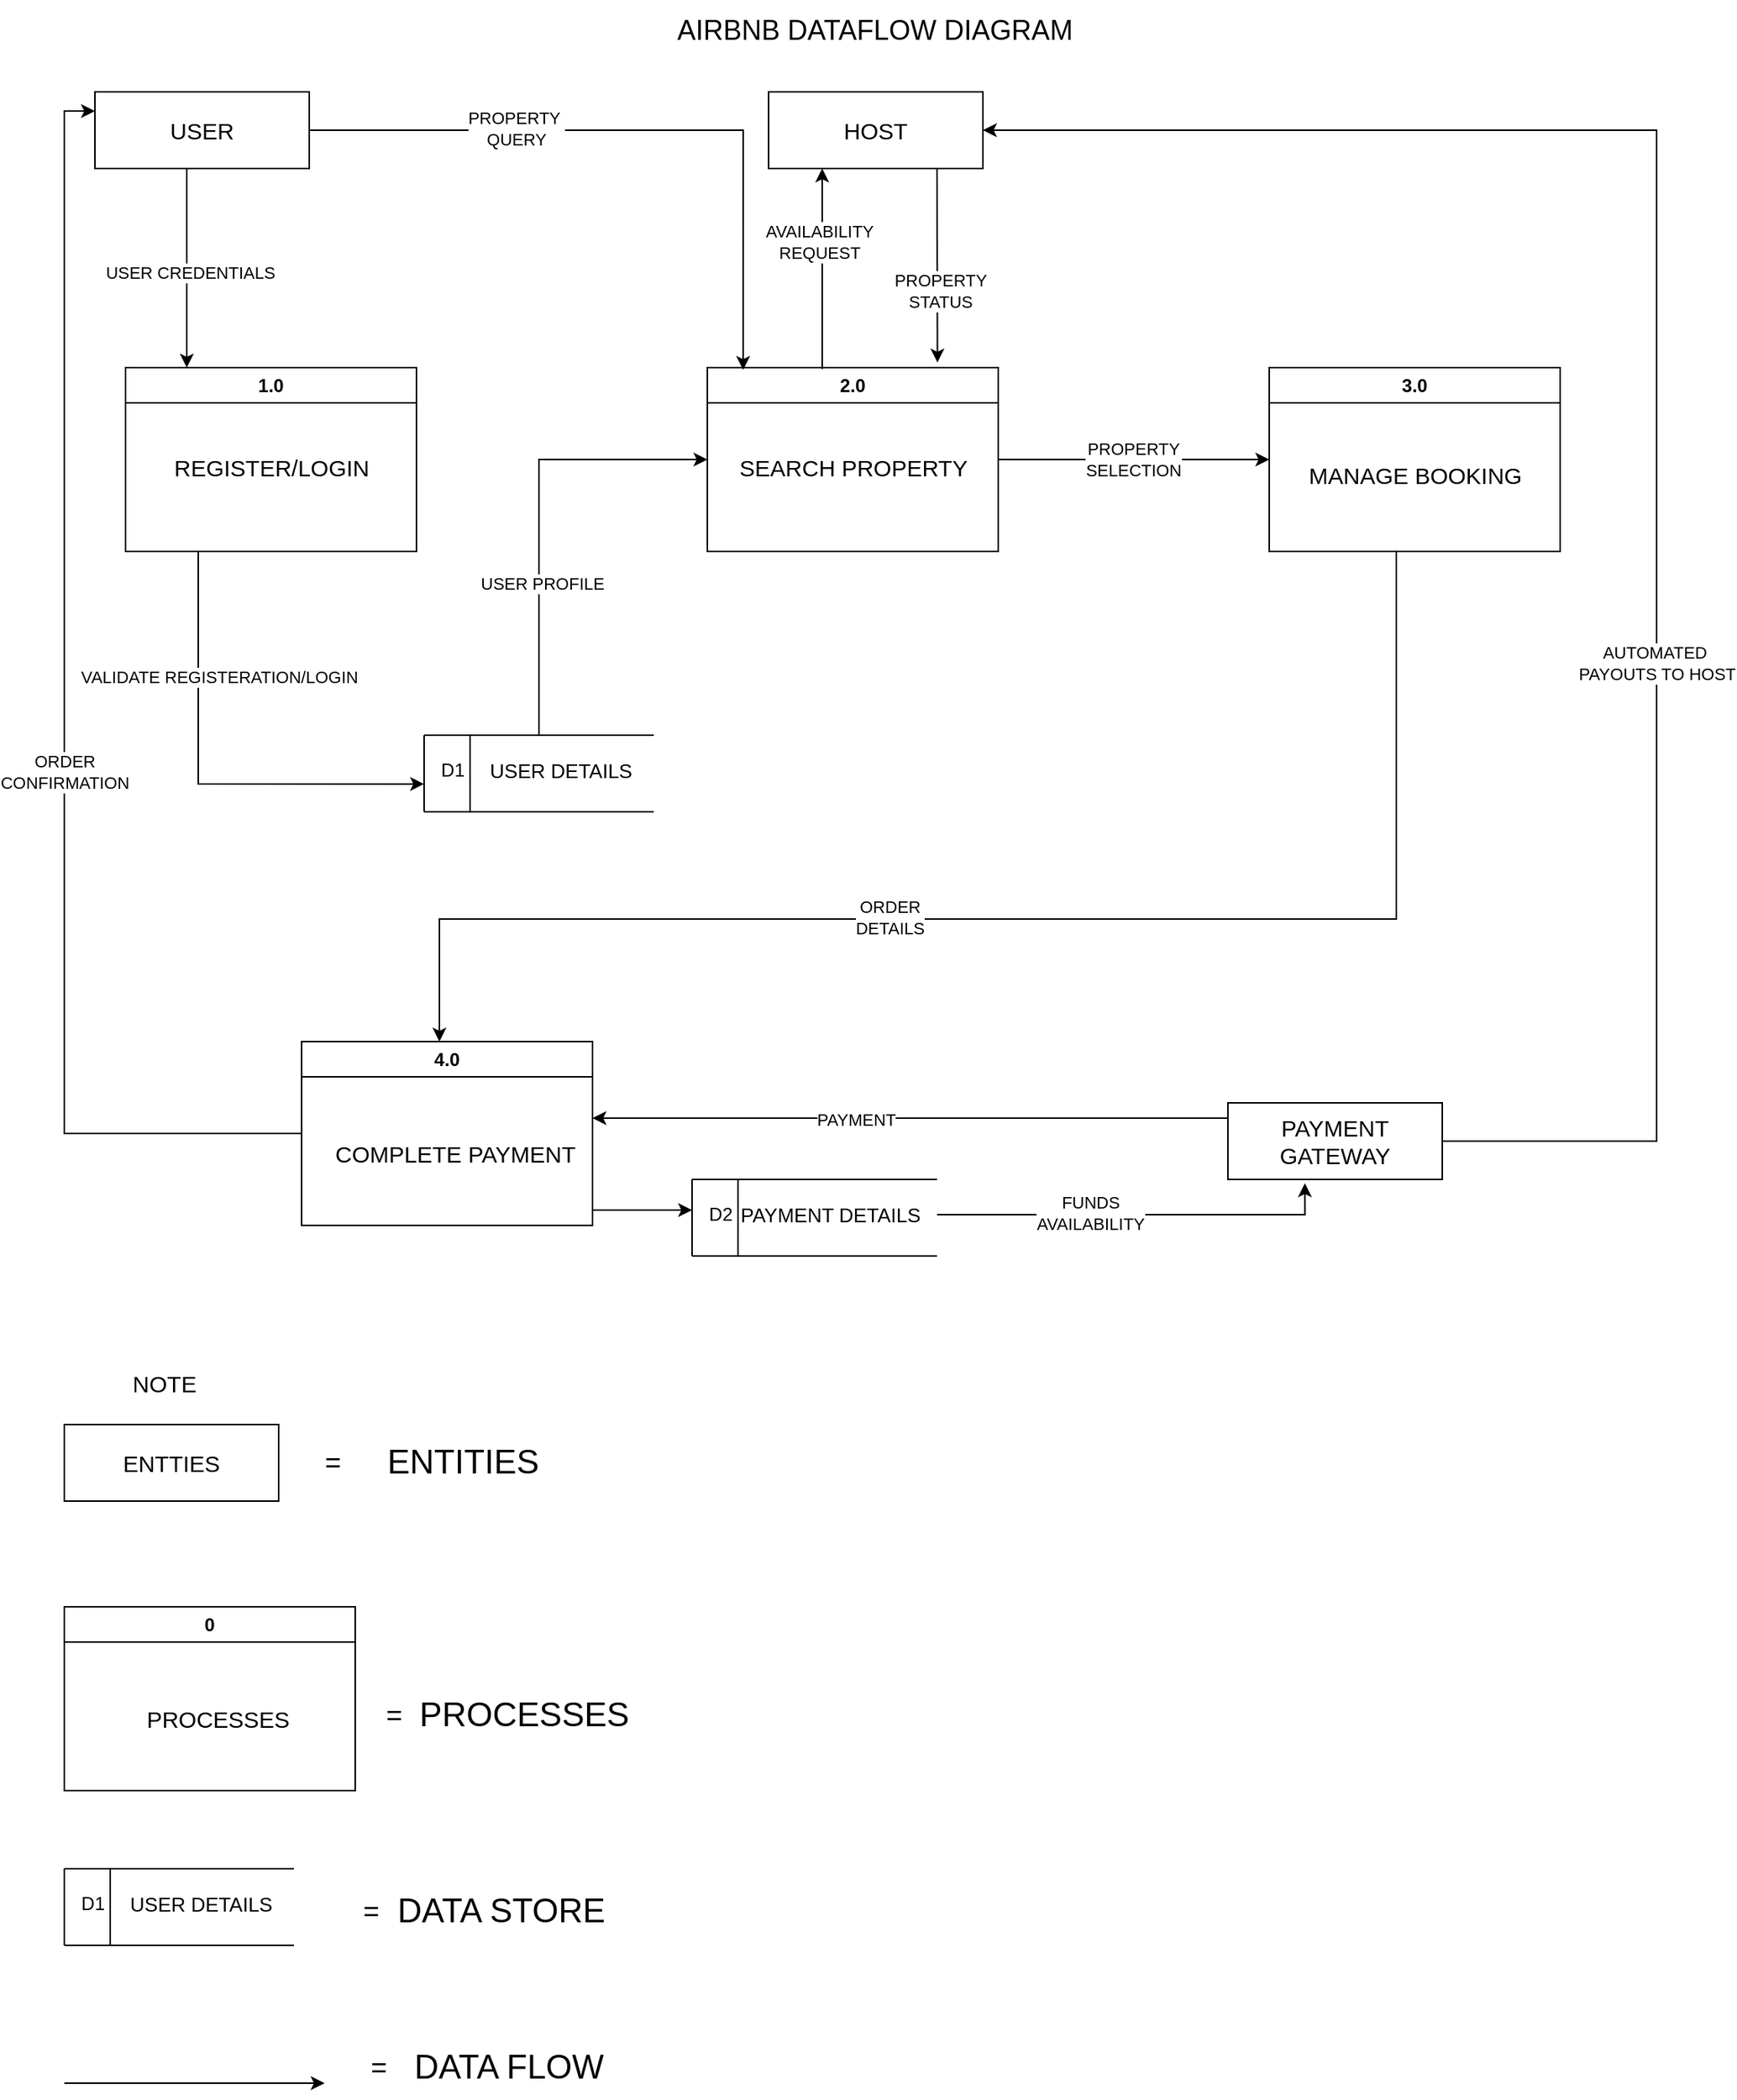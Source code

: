 <mxfile version="24.8.6">
  <diagram name="Use Case Diagram" id="594Dj1rOKYFjjq_zmriM">
    <mxGraphModel dx="2514" dy="875" grid="1" gridSize="10" guides="1" tooltips="1" connect="1" arrows="1" fold="1" page="1" pageScale="1" pageWidth="827" pageHeight="1169" math="0" shadow="0">
      <root>
        <mxCell id="0" />
        <mxCell id="1" parent="0" />
        <mxCell id="7rKN6dQz8ky5CKI3KRaz-48" value="&lt;font style=&quot;font-size: 15px;&quot;&gt;USER&lt;/font&gt;" style="rounded=0;whiteSpace=wrap;html=1;" vertex="1" parent="1">
          <mxGeometry x="60" y="60" width="140" height="50" as="geometry" />
        </mxCell>
        <mxCell id="7rKN6dQz8ky5CKI3KRaz-49" value="1.0" style="swimlane;whiteSpace=wrap;html=1;" vertex="1" parent="1">
          <mxGeometry x="80" y="240" width="190" height="120" as="geometry" />
        </mxCell>
        <mxCell id="7rKN6dQz8ky5CKI3KRaz-56" value="&lt;font style=&quot;font-size: 15px;&quot;&gt;REGISTER/LOGIN&lt;/font&gt;" style="text;html=1;align=center;verticalAlign=middle;resizable=0;points=[];autosize=1;strokeColor=none;fillColor=none;" vertex="1" parent="7rKN6dQz8ky5CKI3KRaz-49">
          <mxGeometry x="20" y="50" width="150" height="30" as="geometry" />
        </mxCell>
        <mxCell id="7rKN6dQz8ky5CKI3KRaz-53" value="" style="edgeStyle=orthogonalEdgeStyle;rounded=0;orthogonalLoop=1;jettySize=auto;html=1;" edge="1" parent="1" source="7rKN6dQz8ky5CKI3KRaz-50" target="7rKN6dQz8ky5CKI3KRaz-52">
          <mxGeometry relative="1" as="geometry" />
        </mxCell>
        <mxCell id="7rKN6dQz8ky5CKI3KRaz-87" value="PROPERTY&lt;div&gt;SELECTION&lt;/div&gt;" style="edgeLabel;html=1;align=center;verticalAlign=middle;resizable=0;points=[];" vertex="1" connectable="0" parent="7rKN6dQz8ky5CKI3KRaz-53">
          <mxGeometry x="-0.007" relative="1" as="geometry">
            <mxPoint as="offset" />
          </mxGeometry>
        </mxCell>
        <mxCell id="7rKN6dQz8ky5CKI3KRaz-50" value="2.0" style="swimlane;whiteSpace=wrap;html=1;" vertex="1" parent="1">
          <mxGeometry x="460" y="240" width="190" height="120" as="geometry" />
        </mxCell>
        <mxCell id="7rKN6dQz8ky5CKI3KRaz-75" value="&lt;font style=&quot;font-size: 15px;&quot;&gt;SEARCH PROPERTY&lt;/font&gt;" style="text;html=1;align=center;verticalAlign=middle;resizable=0;points=[];autosize=1;strokeColor=none;fillColor=none;" vertex="1" parent="7rKN6dQz8ky5CKI3KRaz-50">
          <mxGeometry x="10" y="50" width="170" height="30" as="geometry" />
        </mxCell>
        <mxCell id="7rKN6dQz8ky5CKI3KRaz-55" value="" style="edgeStyle=orthogonalEdgeStyle;rounded=0;orthogonalLoop=1;jettySize=auto;html=1;" edge="1" parent="1" source="7rKN6dQz8ky5CKI3KRaz-52" target="7rKN6dQz8ky5CKI3KRaz-54">
          <mxGeometry relative="1" as="geometry">
            <Array as="points">
              <mxPoint x="910" y="600" />
              <mxPoint x="285" y="600" />
            </Array>
          </mxGeometry>
        </mxCell>
        <mxCell id="7rKN6dQz8ky5CKI3KRaz-98" value="ORDER&lt;div&gt;DETAILS&lt;/div&gt;" style="edgeLabel;html=1;align=center;verticalAlign=middle;resizable=0;points=[];" vertex="1" connectable="0" parent="7rKN6dQz8ky5CKI3KRaz-55">
          <mxGeometry x="0.209" y="-1" relative="1" as="geometry">
            <mxPoint as="offset" />
          </mxGeometry>
        </mxCell>
        <mxCell id="7rKN6dQz8ky5CKI3KRaz-52" value="3.0" style="swimlane;whiteSpace=wrap;html=1;" vertex="1" parent="1">
          <mxGeometry x="827" y="240" width="190" height="120" as="geometry" />
        </mxCell>
        <mxCell id="7rKN6dQz8ky5CKI3KRaz-86" value="&lt;font style=&quot;font-size: 15px;&quot;&gt;MANAGE BOOKING&lt;/font&gt;" style="text;html=1;align=center;verticalAlign=middle;resizable=0;points=[];autosize=1;strokeColor=none;fillColor=none;" vertex="1" parent="7rKN6dQz8ky5CKI3KRaz-52">
          <mxGeometry x="15" y="55" width="160" height="30" as="geometry" />
        </mxCell>
        <mxCell id="7rKN6dQz8ky5CKI3KRaz-101" style="edgeStyle=orthogonalEdgeStyle;rounded=0;orthogonalLoop=1;jettySize=auto;html=1;exitX=0;exitY=0.5;exitDx=0;exitDy=0;entryX=0;entryY=0.25;entryDx=0;entryDy=0;" edge="1" parent="1" source="7rKN6dQz8ky5CKI3KRaz-54" target="7rKN6dQz8ky5CKI3KRaz-48">
          <mxGeometry relative="1" as="geometry" />
        </mxCell>
        <mxCell id="7rKN6dQz8ky5CKI3KRaz-102" value="ORDER&lt;div&gt;CONFIRMATION&lt;/div&gt;" style="edgeLabel;html=1;align=center;verticalAlign=middle;resizable=0;points=[];" vertex="1" connectable="0" parent="7rKN6dQz8ky5CKI3KRaz-101">
          <mxGeometry x="-0.066" y="1" relative="1" as="geometry">
            <mxPoint x="1" y="2" as="offset" />
          </mxGeometry>
        </mxCell>
        <mxCell id="7rKN6dQz8ky5CKI3KRaz-54" value="4.0" style="swimlane;whiteSpace=wrap;html=1;" vertex="1" parent="1">
          <mxGeometry x="195" y="680" width="190" height="120" as="geometry" />
        </mxCell>
        <mxCell id="7rKN6dQz8ky5CKI3KRaz-99" value="&lt;font style=&quot;font-size: 15px;&quot;&gt;COMPLETE PAYMENT&lt;/font&gt;" style="text;html=1;align=center;verticalAlign=middle;resizable=0;points=[];autosize=1;strokeColor=none;fillColor=none;" vertex="1" parent="7rKN6dQz8ky5CKI3KRaz-54">
          <mxGeometry x="10" y="58" width="180" height="30" as="geometry" />
        </mxCell>
        <mxCell id="7rKN6dQz8ky5CKI3KRaz-62" value="" style="endArrow=none;html=1;rounded=0;" edge="1" parent="1">
          <mxGeometry width="50" height="50" relative="1" as="geometry">
            <mxPoint x="275" y="480" as="sourcePoint" />
            <mxPoint x="425" y="480" as="targetPoint" />
            <Array as="points">
              <mxPoint x="350" y="480" />
            </Array>
          </mxGeometry>
        </mxCell>
        <mxCell id="7rKN6dQz8ky5CKI3KRaz-63" value="" style="endArrow=none;html=1;rounded=0;" edge="1" parent="1">
          <mxGeometry width="50" height="50" relative="1" as="geometry">
            <mxPoint x="275" y="530" as="sourcePoint" />
            <mxPoint x="275" y="480" as="targetPoint" />
          </mxGeometry>
        </mxCell>
        <mxCell id="7rKN6dQz8ky5CKI3KRaz-65" value="" style="endArrow=none;html=1;rounded=0;" edge="1" parent="1">
          <mxGeometry width="50" height="50" relative="1" as="geometry">
            <mxPoint x="305" y="530" as="sourcePoint" />
            <mxPoint x="305" y="480" as="targetPoint" />
          </mxGeometry>
        </mxCell>
        <mxCell id="7rKN6dQz8ky5CKI3KRaz-66" value="" style="endArrow=none;html=1;rounded=0;" edge="1" parent="1">
          <mxGeometry width="50" height="50" relative="1" as="geometry">
            <mxPoint x="275" y="530" as="sourcePoint" />
            <mxPoint x="425" y="530" as="targetPoint" />
          </mxGeometry>
        </mxCell>
        <mxCell id="7rKN6dQz8ky5CKI3KRaz-67" value="D1&amp;nbsp; &amp;nbsp;&amp;nbsp;" style="text;html=1;align=center;verticalAlign=middle;resizable=0;points=[];autosize=1;strokeColor=none;fillColor=none;" vertex="1" parent="1">
          <mxGeometry x="275" y="488" width="50" height="30" as="geometry" />
        </mxCell>
        <mxCell id="7rKN6dQz8ky5CKI3KRaz-73" value="" style="endArrow=classic;html=1;rounded=0;exitX=0.788;exitY=1.05;exitDx=0;exitDy=0;exitPerimeter=0;" edge="1" parent="1">
          <mxGeometry width="50" height="50" relative="1" as="geometry">
            <mxPoint x="120.0" y="110" as="sourcePoint" />
            <mxPoint x="120" y="240" as="targetPoint" />
          </mxGeometry>
        </mxCell>
        <mxCell id="7rKN6dQz8ky5CKI3KRaz-74" value="USER CREDENTIALS" style="edgeLabel;html=1;align=center;verticalAlign=middle;resizable=0;points=[];" vertex="1" connectable="0" parent="7rKN6dQz8ky5CKI3KRaz-73">
          <mxGeometry x="0.046" y="2" relative="1" as="geometry">
            <mxPoint as="offset" />
          </mxGeometry>
        </mxCell>
        <mxCell id="7rKN6dQz8ky5CKI3KRaz-77" style="edgeStyle=orthogonalEdgeStyle;rounded=0;orthogonalLoop=1;jettySize=auto;html=1;exitX=0.25;exitY=1;exitDx=0;exitDy=0;entryX=-0.001;entryY=0.794;entryDx=0;entryDy=0;entryPerimeter=0;" edge="1" parent="1" source="7rKN6dQz8ky5CKI3KRaz-49" target="7rKN6dQz8ky5CKI3KRaz-67">
          <mxGeometry relative="1" as="geometry" />
        </mxCell>
        <mxCell id="7rKN6dQz8ky5CKI3KRaz-78" value="VALIDATE REGISTERATION/LOGIN" style="edgeLabel;html=1;align=center;verticalAlign=middle;resizable=0;points=[];" vertex="1" connectable="0" parent="7rKN6dQz8ky5CKI3KRaz-77">
          <mxGeometry x="-0.451" y="-1" relative="1" as="geometry">
            <mxPoint x="14" as="offset" />
          </mxGeometry>
        </mxCell>
        <mxCell id="7rKN6dQz8ky5CKI3KRaz-79" value="&lt;font style=&quot;font-size: 13px;&quot;&gt;USER DETAILS&lt;/font&gt;" style="text;html=1;align=center;verticalAlign=middle;resizable=0;points=[];autosize=1;strokeColor=none;fillColor=none;" vertex="1" parent="1">
          <mxGeometry x="304" y="488" width="120" height="30" as="geometry" />
        </mxCell>
        <mxCell id="7rKN6dQz8ky5CKI3KRaz-84" value="" style="endArrow=classic;html=1;rounded=0;entryX=0;entryY=0.5;entryDx=0;entryDy=0;" edge="1" parent="1" target="7rKN6dQz8ky5CKI3KRaz-50">
          <mxGeometry width="50" height="50" relative="1" as="geometry">
            <mxPoint x="350" y="480" as="sourcePoint" />
            <mxPoint x="350" y="310" as="targetPoint" />
            <Array as="points">
              <mxPoint x="350" y="300" />
            </Array>
          </mxGeometry>
        </mxCell>
        <mxCell id="7rKN6dQz8ky5CKI3KRaz-85" value="USER PROFILE" style="edgeLabel;html=1;align=center;verticalAlign=middle;resizable=0;points=[];" vertex="1" connectable="0" parent="7rKN6dQz8ky5CKI3KRaz-84">
          <mxGeometry x="-0.316" y="-2" relative="1" as="geometry">
            <mxPoint as="offset" />
          </mxGeometry>
        </mxCell>
        <mxCell id="7rKN6dQz8ky5CKI3KRaz-88" style="edgeStyle=orthogonalEdgeStyle;rounded=0;orthogonalLoop=1;jettySize=auto;html=1;exitX=1;exitY=0.5;exitDx=0;exitDy=0;entryX=0.123;entryY=0.012;entryDx=0;entryDy=0;entryPerimeter=0;" edge="1" parent="1" source="7rKN6dQz8ky5CKI3KRaz-48" target="7rKN6dQz8ky5CKI3KRaz-50">
          <mxGeometry relative="1" as="geometry" />
        </mxCell>
        <mxCell id="7rKN6dQz8ky5CKI3KRaz-89" value="PROPERTY&amp;nbsp;&lt;div&gt;QUERY&lt;/div&gt;" style="edgeLabel;html=1;align=center;verticalAlign=middle;resizable=0;points=[];" vertex="1" connectable="0" parent="7rKN6dQz8ky5CKI3KRaz-88">
          <mxGeometry x="-0.389" y="1" relative="1" as="geometry">
            <mxPoint as="offset" />
          </mxGeometry>
        </mxCell>
        <mxCell id="7rKN6dQz8ky5CKI3KRaz-90" value="&lt;font style=&quot;font-size: 15px;&quot;&gt;HOST&lt;/font&gt;" style="rounded=0;whiteSpace=wrap;html=1;" vertex="1" parent="1">
          <mxGeometry x="500" y="60" width="140" height="50" as="geometry" />
        </mxCell>
        <mxCell id="7rKN6dQz8ky5CKI3KRaz-92" value="" style="endArrow=classic;html=1;rounded=0;exitX=0.788;exitY=1.05;exitDx=0;exitDy=0;exitPerimeter=0;entryX=0.791;entryY=-0.028;entryDx=0;entryDy=0;entryPerimeter=0;" edge="1" parent="1" target="7rKN6dQz8ky5CKI3KRaz-50">
          <mxGeometry width="50" height="50" relative="1" as="geometry">
            <mxPoint x="610" y="110" as="sourcePoint" />
            <mxPoint x="613.182" y="237.5" as="targetPoint" />
          </mxGeometry>
        </mxCell>
        <mxCell id="7rKN6dQz8ky5CKI3KRaz-93" value="PROPERTY&lt;div&gt;STATUS&lt;/div&gt;" style="edgeLabel;html=1;align=center;verticalAlign=middle;resizable=0;points=[];" vertex="1" connectable="0" parent="7rKN6dQz8ky5CKI3KRaz-92">
          <mxGeometry x="0.046" y="2" relative="1" as="geometry">
            <mxPoint y="14" as="offset" />
          </mxGeometry>
        </mxCell>
        <mxCell id="7rKN6dQz8ky5CKI3KRaz-95" value="" style="endArrow=classic;html=1;rounded=0;entryX=0.25;entryY=1;entryDx=0;entryDy=0;exitX=0.395;exitY=0.007;exitDx=0;exitDy=0;exitPerimeter=0;" edge="1" parent="1" source="7rKN6dQz8ky5CKI3KRaz-50" target="7rKN6dQz8ky5CKI3KRaz-90">
          <mxGeometry width="50" height="50" relative="1" as="geometry">
            <mxPoint x="670" y="230" as="sourcePoint" />
            <mxPoint x="530" y="237" as="targetPoint" />
          </mxGeometry>
        </mxCell>
        <mxCell id="7rKN6dQz8ky5CKI3KRaz-96" value="AVAILABILITY&lt;div&gt;REQUEST&lt;/div&gt;" style="edgeLabel;html=1;align=center;verticalAlign=middle;resizable=0;points=[];" vertex="1" connectable="0" parent="7rKN6dQz8ky5CKI3KRaz-95">
          <mxGeometry x="0.046" y="2" relative="1" as="geometry">
            <mxPoint y="-15" as="offset" />
          </mxGeometry>
        </mxCell>
        <mxCell id="7rKN6dQz8ky5CKI3KRaz-118" style="edgeStyle=orthogonalEdgeStyle;rounded=0;orthogonalLoop=1;jettySize=auto;html=1;exitX=1;exitY=0.5;exitDx=0;exitDy=0;entryX=1;entryY=0.5;entryDx=0;entryDy=0;" edge="1" parent="1" source="7rKN6dQz8ky5CKI3KRaz-103" target="7rKN6dQz8ky5CKI3KRaz-90">
          <mxGeometry relative="1" as="geometry">
            <Array as="points">
              <mxPoint x="1080" y="745" />
              <mxPoint x="1080" y="85" />
            </Array>
          </mxGeometry>
        </mxCell>
        <mxCell id="7rKN6dQz8ky5CKI3KRaz-119" value="AUTOMATED&amp;nbsp;&lt;div&gt;PAYOUTS TO HOST&lt;/div&gt;" style="edgeLabel;html=1;align=center;verticalAlign=middle;resizable=0;points=[];" vertex="1" connectable="0" parent="7rKN6dQz8ky5CKI3KRaz-118">
          <mxGeometry x="-0.27" relative="1" as="geometry">
            <mxPoint as="offset" />
          </mxGeometry>
        </mxCell>
        <mxCell id="7rKN6dQz8ky5CKI3KRaz-103" value="&lt;font style=&quot;font-size: 15px;&quot;&gt;PAYMENT GATEWAY&lt;/font&gt;" style="rounded=0;whiteSpace=wrap;html=1;" vertex="1" parent="1">
          <mxGeometry x="800" y="720" width="140" height="50" as="geometry" />
        </mxCell>
        <mxCell id="7rKN6dQz8ky5CKI3KRaz-106" value="" style="endArrow=classic;html=1;rounded=0;exitX=0;exitY=0.2;exitDx=0;exitDy=0;exitPerimeter=0;" edge="1" parent="1" source="7rKN6dQz8ky5CKI3KRaz-103">
          <mxGeometry width="50" height="50" relative="1" as="geometry">
            <mxPoint x="795" y="730" as="sourcePoint" />
            <mxPoint x="385" y="730" as="targetPoint" />
          </mxGeometry>
        </mxCell>
        <mxCell id="7rKN6dQz8ky5CKI3KRaz-107" value="PAYMENT" style="edgeLabel;html=1;align=center;verticalAlign=middle;resizable=0;points=[];" vertex="1" connectable="0" parent="7rKN6dQz8ky5CKI3KRaz-106">
          <mxGeometry x="0.171" y="1" relative="1" as="geometry">
            <mxPoint as="offset" />
          </mxGeometry>
        </mxCell>
        <mxCell id="7rKN6dQz8ky5CKI3KRaz-109" value="" style="endArrow=none;html=1;rounded=0;" edge="1" parent="1">
          <mxGeometry width="50" height="50" relative="1" as="geometry">
            <mxPoint x="450" y="770" as="sourcePoint" />
            <mxPoint x="610" y="770" as="targetPoint" />
            <Array as="points">
              <mxPoint x="525" y="770" />
            </Array>
          </mxGeometry>
        </mxCell>
        <mxCell id="7rKN6dQz8ky5CKI3KRaz-110" value="" style="endArrow=none;html=1;rounded=0;" edge="1" parent="1">
          <mxGeometry width="50" height="50" relative="1" as="geometry">
            <mxPoint x="450" y="820" as="sourcePoint" />
            <mxPoint x="450" y="770" as="targetPoint" />
          </mxGeometry>
        </mxCell>
        <mxCell id="7rKN6dQz8ky5CKI3KRaz-111" value="" style="endArrow=none;html=1;rounded=0;" edge="1" parent="1">
          <mxGeometry width="50" height="50" relative="1" as="geometry">
            <mxPoint x="480" y="820" as="sourcePoint" />
            <mxPoint x="480" y="770" as="targetPoint" />
          </mxGeometry>
        </mxCell>
        <mxCell id="7rKN6dQz8ky5CKI3KRaz-112" value="" style="endArrow=none;html=1;rounded=0;" edge="1" parent="1">
          <mxGeometry width="50" height="50" relative="1" as="geometry">
            <mxPoint x="450" y="820" as="sourcePoint" />
            <mxPoint x="610" y="820" as="targetPoint" />
          </mxGeometry>
        </mxCell>
        <mxCell id="7rKN6dQz8ky5CKI3KRaz-113" value="D2&amp;nbsp; &amp;nbsp;&amp;nbsp;" style="text;html=1;align=center;verticalAlign=middle;resizable=0;points=[];autosize=1;strokeColor=none;fillColor=none;" vertex="1" parent="1">
          <mxGeometry x="450" y="778" width="50" height="30" as="geometry" />
        </mxCell>
        <mxCell id="7rKN6dQz8ky5CKI3KRaz-114" value="&lt;font style=&quot;font-size: 13px;&quot;&gt;PAYMENT DETAILS&lt;/font&gt;" style="text;html=1;align=center;verticalAlign=middle;resizable=0;points=[];autosize=1;strokeColor=none;fillColor=none;" vertex="1" parent="1">
          <mxGeometry x="470" y="778" width="140" height="30" as="geometry" />
        </mxCell>
        <mxCell id="7rKN6dQz8ky5CKI3KRaz-115" style="edgeStyle=orthogonalEdgeStyle;rounded=0;orthogonalLoop=1;jettySize=auto;html=1;entryX=0.359;entryY=1.05;entryDx=0;entryDy=0;entryPerimeter=0;" edge="1" parent="1" source="7rKN6dQz8ky5CKI3KRaz-114" target="7rKN6dQz8ky5CKI3KRaz-103">
          <mxGeometry relative="1" as="geometry" />
        </mxCell>
        <mxCell id="7rKN6dQz8ky5CKI3KRaz-116" value="FUNDS&lt;div&gt;AVAILABILITY&lt;/div&gt;" style="edgeLabel;html=1;align=center;verticalAlign=middle;resizable=0;points=[];" vertex="1" connectable="0" parent="7rKN6dQz8ky5CKI3KRaz-115">
          <mxGeometry x="-0.232" y="1" relative="1" as="geometry">
            <mxPoint as="offset" />
          </mxGeometry>
        </mxCell>
        <mxCell id="7rKN6dQz8ky5CKI3KRaz-117" value="" style="endArrow=classic;html=1;rounded=0;entryX=0;entryY=0.4;entryDx=0;entryDy=0;entryPerimeter=0;" edge="1" parent="1" target="7rKN6dQz8ky5CKI3KRaz-113">
          <mxGeometry width="50" height="50" relative="1" as="geometry">
            <mxPoint x="385" y="790" as="sourcePoint" />
            <mxPoint x="435" y="740" as="targetPoint" />
          </mxGeometry>
        </mxCell>
        <mxCell id="7rKN6dQz8ky5CKI3KRaz-120" value="&lt;font style=&quot;font-size: 18px;&quot;&gt;AIRBNB DATAFLOW DIAGRAM&lt;/font&gt;" style="text;html=1;align=center;verticalAlign=middle;resizable=0;points=[];autosize=1;strokeColor=none;fillColor=none;" vertex="1" parent="1">
          <mxGeometry x="429" width="280" height="40" as="geometry" />
        </mxCell>
        <mxCell id="7rKN6dQz8ky5CKI3KRaz-121" value="&lt;font style=&quot;font-size: 15px;&quot;&gt;NOTE&lt;/font&gt;" style="text;html=1;align=center;verticalAlign=middle;resizable=0;points=[];autosize=1;strokeColor=none;fillColor=none;" vertex="1" parent="1">
          <mxGeometry x="70" y="888" width="70" height="30" as="geometry" />
        </mxCell>
        <mxCell id="7rKN6dQz8ky5CKI3KRaz-122" value="&lt;font style=&quot;font-size: 15px;&quot;&gt;ENTTIES&lt;/font&gt;" style="rounded=0;whiteSpace=wrap;html=1;" vertex="1" parent="1">
          <mxGeometry x="40" y="930" width="140" height="50" as="geometry" />
        </mxCell>
        <mxCell id="7rKN6dQz8ky5CKI3KRaz-123" value="&lt;font style=&quot;font-size: 18px;&quot;&gt;=&lt;/font&gt;" style="text;html=1;align=center;verticalAlign=middle;resizable=0;points=[];autosize=1;strokeColor=none;fillColor=none;" vertex="1" parent="1">
          <mxGeometry x="200" y="935" width="30" height="40" as="geometry" />
        </mxCell>
        <mxCell id="7rKN6dQz8ky5CKI3KRaz-124" value="&lt;font style=&quot;font-size: 22px;&quot;&gt;ENTITIES&lt;/font&gt;" style="text;html=1;align=center;verticalAlign=middle;resizable=0;points=[];autosize=1;strokeColor=none;fillColor=none;" vertex="1" parent="1">
          <mxGeometry x="240" y="935" width="120" height="40" as="geometry" />
        </mxCell>
        <mxCell id="7rKN6dQz8ky5CKI3KRaz-126" value="0" style="swimlane;whiteSpace=wrap;html=1;" vertex="1" parent="1">
          <mxGeometry x="40" y="1049" width="190" height="120" as="geometry" />
        </mxCell>
        <mxCell id="7rKN6dQz8ky5CKI3KRaz-127" value="&lt;font style=&quot;font-size: 15px;&quot;&gt;PROCESSES&lt;/font&gt;" style="text;html=1;align=center;verticalAlign=middle;resizable=0;points=[];autosize=1;strokeColor=none;fillColor=none;" vertex="1" parent="7rKN6dQz8ky5CKI3KRaz-126">
          <mxGeometry x="40" y="58" width="120" height="30" as="geometry" />
        </mxCell>
        <mxCell id="7rKN6dQz8ky5CKI3KRaz-129" value="&lt;font style=&quot;font-size: 18px;&quot;&gt;=&lt;/font&gt;" style="text;html=1;align=center;verticalAlign=middle;resizable=0;points=[];autosize=1;strokeColor=none;fillColor=none;" vertex="1" parent="1">
          <mxGeometry x="240" y="1100" width="30" height="40" as="geometry" />
        </mxCell>
        <mxCell id="7rKN6dQz8ky5CKI3KRaz-130" value="&lt;span style=&quot;font-size: 22px;&quot;&gt;PROCESSES&lt;/span&gt;" style="text;html=1;align=center;verticalAlign=middle;resizable=0;points=[];autosize=1;strokeColor=none;fillColor=none;" vertex="1" parent="1">
          <mxGeometry x="260" y="1100" width="160" height="40" as="geometry" />
        </mxCell>
        <mxCell id="7rKN6dQz8ky5CKI3KRaz-131" value="" style="endArrow=none;html=1;rounded=0;" edge="1" parent="1">
          <mxGeometry width="50" height="50" relative="1" as="geometry">
            <mxPoint x="40" y="1220" as="sourcePoint" />
            <mxPoint x="190" y="1220" as="targetPoint" />
            <Array as="points">
              <mxPoint x="115" y="1220" />
            </Array>
          </mxGeometry>
        </mxCell>
        <mxCell id="7rKN6dQz8ky5CKI3KRaz-132" value="" style="endArrow=none;html=1;rounded=0;" edge="1" parent="1">
          <mxGeometry width="50" height="50" relative="1" as="geometry">
            <mxPoint x="40" y="1270" as="sourcePoint" />
            <mxPoint x="40" y="1220" as="targetPoint" />
          </mxGeometry>
        </mxCell>
        <mxCell id="7rKN6dQz8ky5CKI3KRaz-133" value="" style="endArrow=none;html=1;rounded=0;" edge="1" parent="1">
          <mxGeometry width="50" height="50" relative="1" as="geometry">
            <mxPoint x="70" y="1270" as="sourcePoint" />
            <mxPoint x="70" y="1220" as="targetPoint" />
          </mxGeometry>
        </mxCell>
        <mxCell id="7rKN6dQz8ky5CKI3KRaz-134" value="" style="endArrow=none;html=1;rounded=0;" edge="1" parent="1">
          <mxGeometry width="50" height="50" relative="1" as="geometry">
            <mxPoint x="40" y="1270" as="sourcePoint" />
            <mxPoint x="190" y="1270" as="targetPoint" />
          </mxGeometry>
        </mxCell>
        <mxCell id="7rKN6dQz8ky5CKI3KRaz-135" value="D1&amp;nbsp; &amp;nbsp;&amp;nbsp;" style="text;html=1;align=center;verticalAlign=middle;resizable=0;points=[];autosize=1;strokeColor=none;fillColor=none;" vertex="1" parent="1">
          <mxGeometry x="40" y="1228" width="50" height="30" as="geometry" />
        </mxCell>
        <mxCell id="7rKN6dQz8ky5CKI3KRaz-136" value="&lt;font style=&quot;font-size: 13px;&quot;&gt;USER DETAILS&lt;/font&gt;" style="text;html=1;align=center;verticalAlign=middle;resizable=0;points=[];autosize=1;strokeColor=none;fillColor=none;" vertex="1" parent="1">
          <mxGeometry x="69" y="1228" width="120" height="30" as="geometry" />
        </mxCell>
        <mxCell id="7rKN6dQz8ky5CKI3KRaz-137" value="&lt;font style=&quot;font-size: 18px;&quot;&gt;=&lt;/font&gt;" style="text;html=1;align=center;verticalAlign=middle;resizable=0;points=[];autosize=1;strokeColor=none;fillColor=none;" vertex="1" parent="1">
          <mxGeometry x="225" y="1228" width="30" height="40" as="geometry" />
        </mxCell>
        <mxCell id="7rKN6dQz8ky5CKI3KRaz-138" value="&lt;font style=&quot;font-size: 22px;&quot;&gt;DATA STORE&lt;/font&gt;" style="text;html=1;align=center;verticalAlign=middle;resizable=0;points=[];autosize=1;strokeColor=none;fillColor=none;" vertex="1" parent="1">
          <mxGeometry x="245" y="1228" width="160" height="40" as="geometry" />
        </mxCell>
        <mxCell id="7rKN6dQz8ky5CKI3KRaz-139" value="" style="endArrow=classic;html=1;rounded=0;" edge="1" parent="1">
          <mxGeometry width="50" height="50" relative="1" as="geometry">
            <mxPoint x="40" y="1360" as="sourcePoint" />
            <mxPoint x="210" y="1360" as="targetPoint" />
          </mxGeometry>
        </mxCell>
        <mxCell id="7rKN6dQz8ky5CKI3KRaz-140" value="&lt;font style=&quot;font-size: 18px;&quot;&gt;=&lt;/font&gt;" style="text;html=1;align=center;verticalAlign=middle;resizable=0;points=[];autosize=1;strokeColor=none;fillColor=none;" vertex="1" parent="1">
          <mxGeometry x="230" y="1330" width="30" height="40" as="geometry" />
        </mxCell>
        <mxCell id="7rKN6dQz8ky5CKI3KRaz-141" value="&lt;font style=&quot;font-size: 22px;&quot;&gt;DATA FLOW&lt;/font&gt;" style="text;html=1;align=center;verticalAlign=middle;resizable=0;points=[];autosize=1;strokeColor=none;fillColor=none;" vertex="1" parent="1">
          <mxGeometry x="255" y="1330" width="150" height="40" as="geometry" />
        </mxCell>
      </root>
    </mxGraphModel>
  </diagram>
</mxfile>
